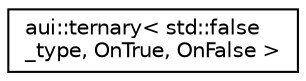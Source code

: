 digraph "Graphical Class Hierarchy"
{
 // LATEX_PDF_SIZE
  edge [fontname="Helvetica",fontsize="10",labelfontname="Helvetica",labelfontsize="10"];
  node [fontname="Helvetica",fontsize="10",shape=record];
  rankdir="LR";
  Node0 [label="aui::ternary\< std::false\l_type, OnTrue, OnFalse \>",height=0.2,width=0.4,color="black", fillcolor="white", style="filled",URL="$structaui_1_1ternary_3_01std_1_1false__type_00_01OnTrue_00_01OnFalse_01_4.html",tooltip=" "];
}
